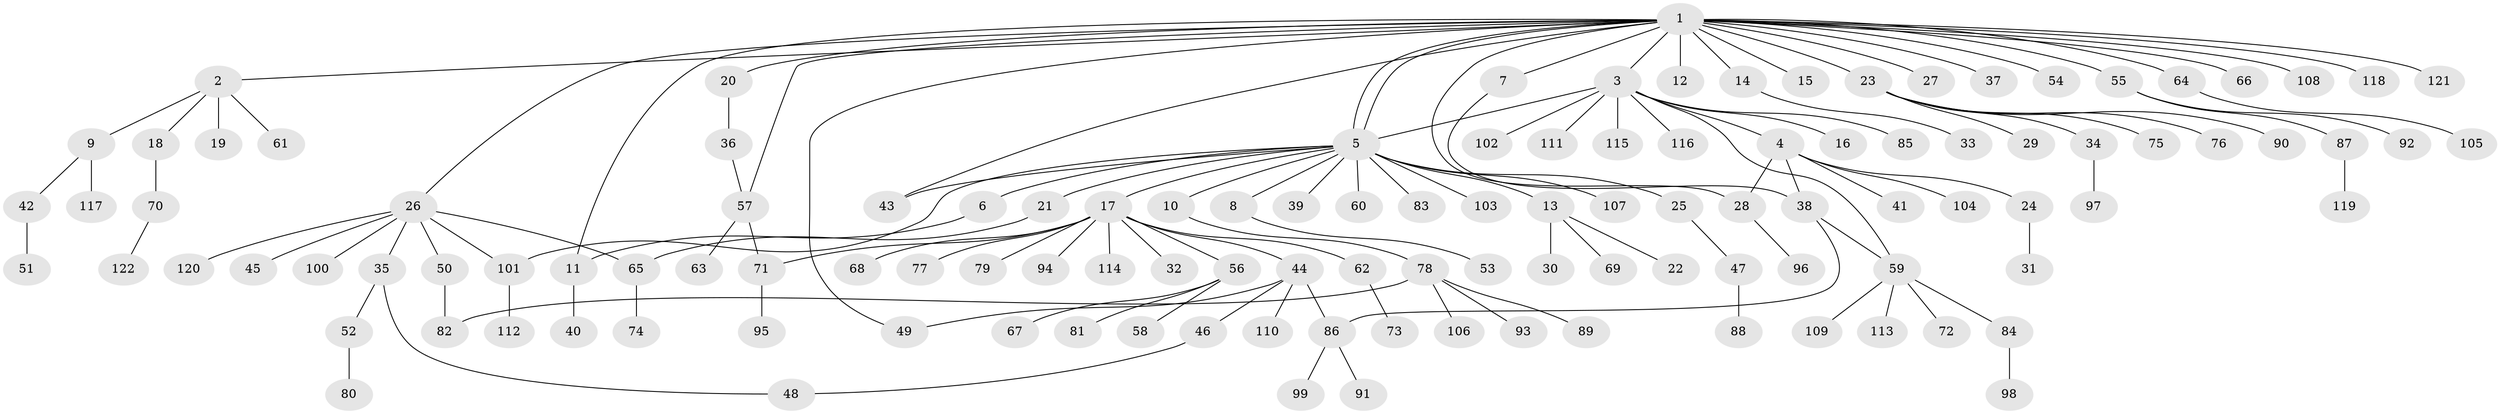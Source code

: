 // coarse degree distribution, {2: 0.15294117647058825, 1: 0.7411764705882353, 6: 0.011764705882352941, 21: 0.011764705882352941, 4: 0.03529411764705882, 7: 0.011764705882352941, 3: 0.011764705882352941, 5: 0.011764705882352941, 31: 0.011764705882352941}
// Generated by graph-tools (version 1.1) at 2025/50/03/04/25 21:50:39]
// undirected, 122 vertices, 136 edges
graph export_dot {
graph [start="1"]
  node [color=gray90,style=filled];
  1;
  2;
  3;
  4;
  5;
  6;
  7;
  8;
  9;
  10;
  11;
  12;
  13;
  14;
  15;
  16;
  17;
  18;
  19;
  20;
  21;
  22;
  23;
  24;
  25;
  26;
  27;
  28;
  29;
  30;
  31;
  32;
  33;
  34;
  35;
  36;
  37;
  38;
  39;
  40;
  41;
  42;
  43;
  44;
  45;
  46;
  47;
  48;
  49;
  50;
  51;
  52;
  53;
  54;
  55;
  56;
  57;
  58;
  59;
  60;
  61;
  62;
  63;
  64;
  65;
  66;
  67;
  68;
  69;
  70;
  71;
  72;
  73;
  74;
  75;
  76;
  77;
  78;
  79;
  80;
  81;
  82;
  83;
  84;
  85;
  86;
  87;
  88;
  89;
  90;
  91;
  92;
  93;
  94;
  95;
  96;
  97;
  98;
  99;
  100;
  101;
  102;
  103;
  104;
  105;
  106;
  107;
  108;
  109;
  110;
  111;
  112;
  113;
  114;
  115;
  116;
  117;
  118;
  119;
  120;
  121;
  122;
  1 -- 2;
  1 -- 3;
  1 -- 5;
  1 -- 5;
  1 -- 7;
  1 -- 11;
  1 -- 12;
  1 -- 14;
  1 -- 15;
  1 -- 20;
  1 -- 23;
  1 -- 26;
  1 -- 27;
  1 -- 28;
  1 -- 37;
  1 -- 43;
  1 -- 49;
  1 -- 54;
  1 -- 55;
  1 -- 57;
  1 -- 64;
  1 -- 66;
  1 -- 108;
  1 -- 118;
  1 -- 121;
  2 -- 9;
  2 -- 18;
  2 -- 19;
  2 -- 61;
  3 -- 4;
  3 -- 5;
  3 -- 16;
  3 -- 59;
  3 -- 85;
  3 -- 102;
  3 -- 111;
  3 -- 115;
  3 -- 116;
  4 -- 24;
  4 -- 28;
  4 -- 38;
  4 -- 41;
  4 -- 104;
  5 -- 6;
  5 -- 8;
  5 -- 10;
  5 -- 13;
  5 -- 17;
  5 -- 21;
  5 -- 25;
  5 -- 39;
  5 -- 43;
  5 -- 60;
  5 -- 83;
  5 -- 101;
  5 -- 103;
  5 -- 107;
  6 -- 11;
  7 -- 38;
  8 -- 53;
  9 -- 42;
  9 -- 117;
  10 -- 78;
  11 -- 40;
  13 -- 22;
  13 -- 30;
  13 -- 69;
  14 -- 33;
  17 -- 32;
  17 -- 44;
  17 -- 56;
  17 -- 62;
  17 -- 68;
  17 -- 71;
  17 -- 77;
  17 -- 79;
  17 -- 94;
  17 -- 114;
  18 -- 70;
  20 -- 36;
  21 -- 65;
  23 -- 29;
  23 -- 34;
  23 -- 75;
  23 -- 76;
  23 -- 90;
  24 -- 31;
  25 -- 47;
  26 -- 35;
  26 -- 45;
  26 -- 50;
  26 -- 65;
  26 -- 100;
  26 -- 101;
  26 -- 120;
  28 -- 96;
  34 -- 97;
  35 -- 48;
  35 -- 52;
  36 -- 57;
  38 -- 59;
  38 -- 86;
  42 -- 51;
  44 -- 46;
  44 -- 49;
  44 -- 86;
  44 -- 110;
  46 -- 48;
  47 -- 88;
  50 -- 82;
  52 -- 80;
  55 -- 87;
  55 -- 92;
  56 -- 58;
  56 -- 67;
  56 -- 81;
  57 -- 63;
  57 -- 71;
  59 -- 72;
  59 -- 84;
  59 -- 109;
  59 -- 113;
  62 -- 73;
  64 -- 105;
  65 -- 74;
  70 -- 122;
  71 -- 95;
  78 -- 82;
  78 -- 89;
  78 -- 93;
  78 -- 106;
  84 -- 98;
  86 -- 91;
  86 -- 99;
  87 -- 119;
  101 -- 112;
}
